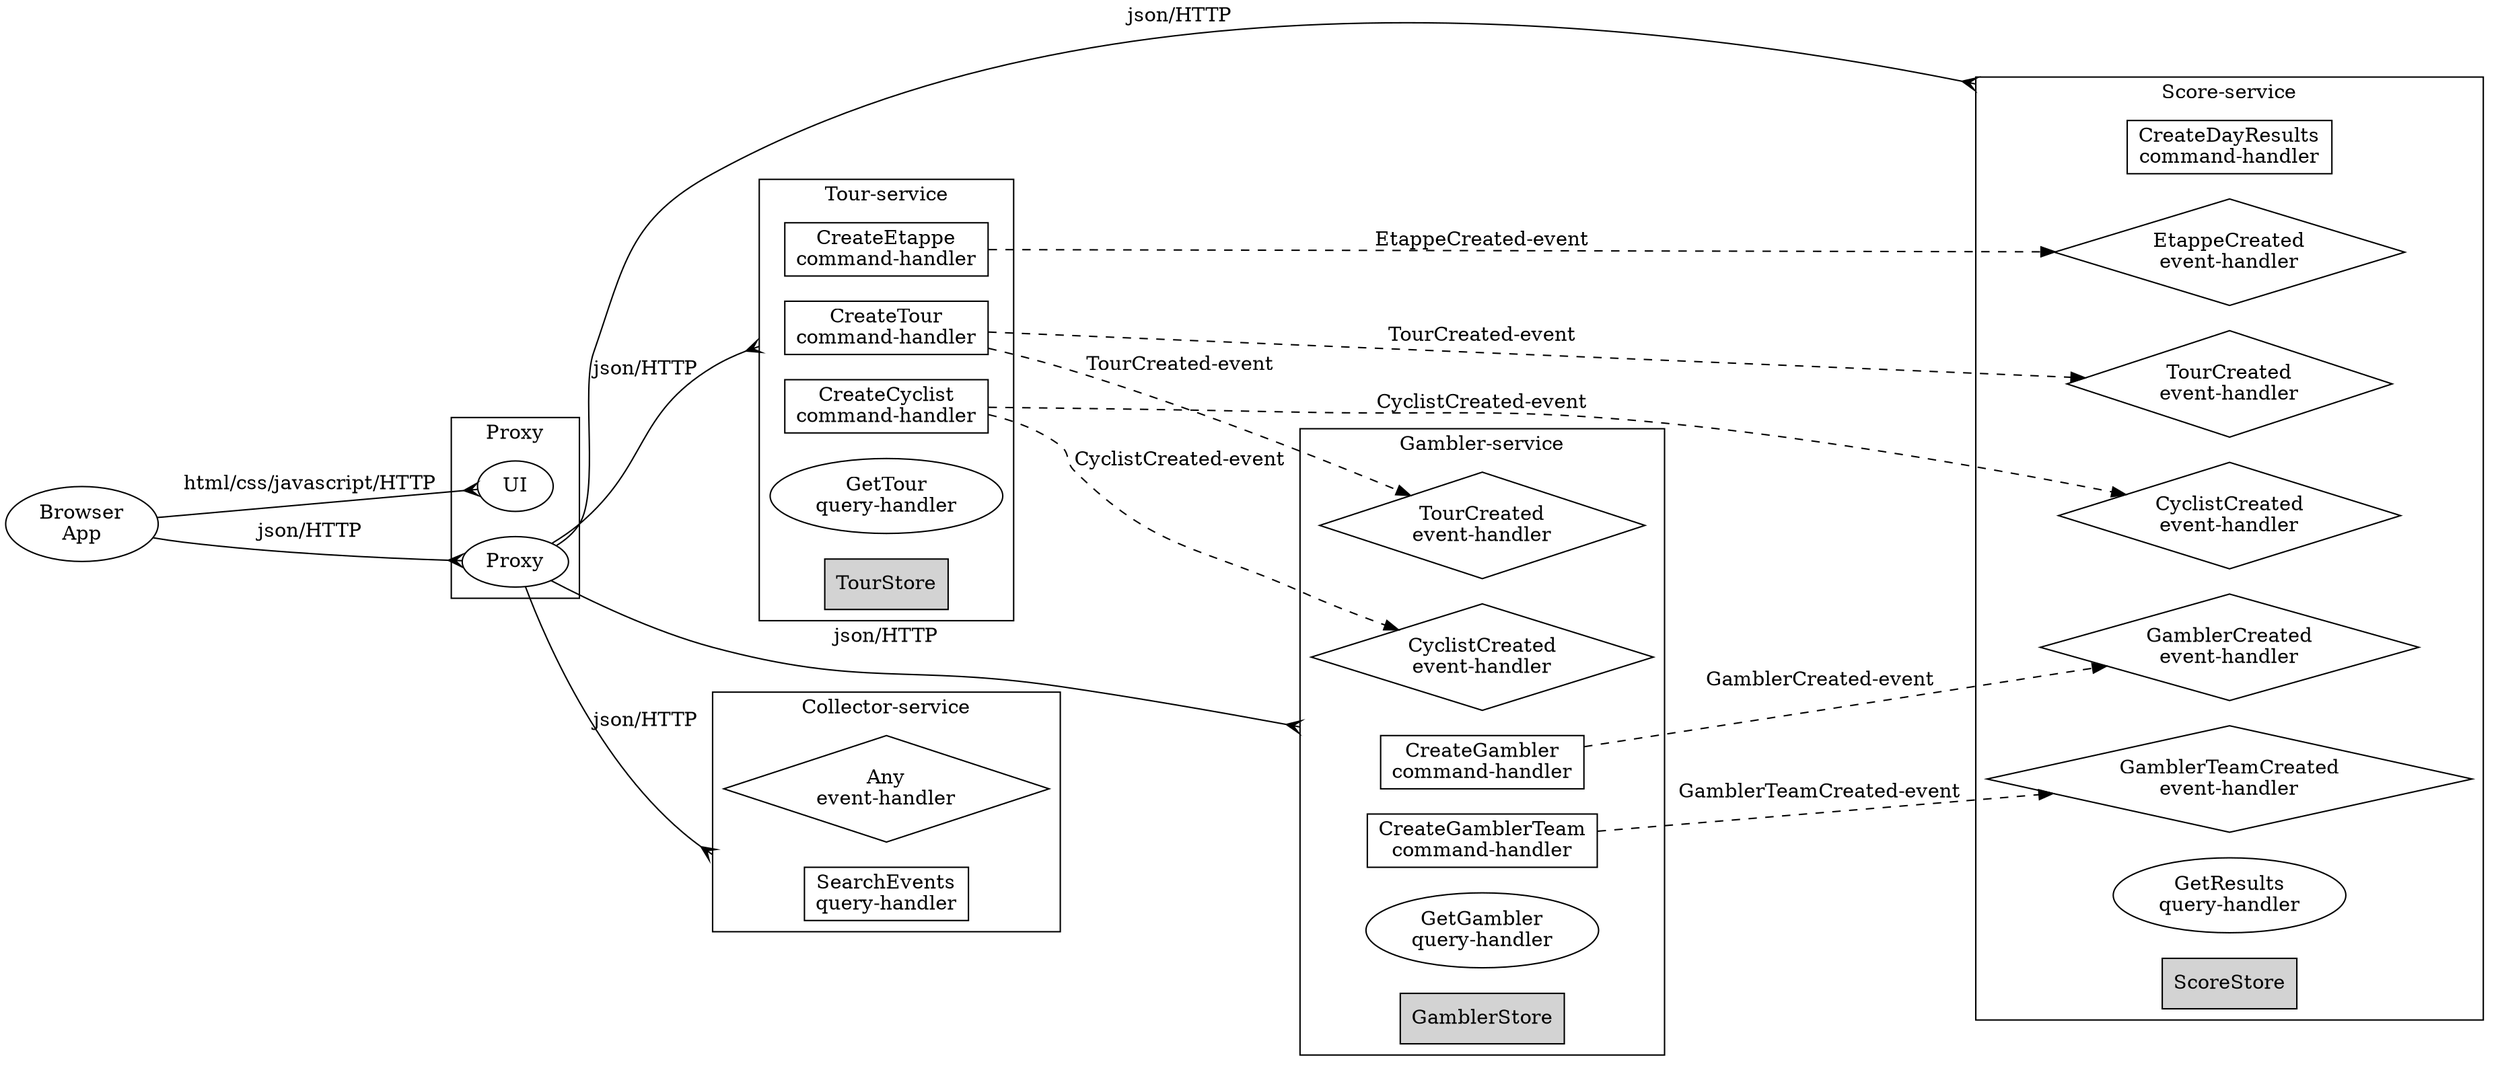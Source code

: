// Generated automatically by microgen: do not edit manually

digraph G {
    graph [compound=true, rankdir=LR];

	subgraph clusterproxy {
        label="Proxy";
        "UI";
        "Proxy";
    }

// services

	subgraph clustertour {
		
		label="Tour-service";
		// events
		
		// commands
		
			 
				"TourCreateTour"  [label="CreateTour\ncommand-handler", shape=box];
			
		
			 
				"TourCreateCyclist"  [label="CreateCyclist\ncommand-handler", shape=box];
			
		
			 
				"TourCreateEtappe"  [label="CreateEtappe\ncommand-handler", shape=box];
			
		
			
			    "TourGetTour"  [label="GetTour\nquery-handler"];
			
		
		"TourStore" [shape=box, style=filled];
	}

	subgraph clustergambler {
		
		label="Gambler-service";
		// events
		
			"GamblerTourCreated" [label="TourCreated\nevent-handler", shape=diamond];
		
			"GamblerCyclistCreated" [label="CyclistCreated\nevent-handler", shape=diamond];
		
		// commands
		
			 
				"GamblerCreateGambler"  [label="CreateGambler\ncommand-handler", shape=box];
			
		
			 
				"GamblerCreateGamblerTeam"  [label="CreateGamblerTeam\ncommand-handler", shape=box];
			
		
			
			    "GamblerGetGambler"  [label="GetGambler\nquery-handler"];
			
		
		"GamblerStore" [shape=box, style=filled];
	}

	subgraph clusterscore {
		
		label="Score-service";
		// events
		
			"ScoreTourCreated" [label="TourCreated\nevent-handler", shape=diamond];
		
			"ScoreEtappeCreated" [label="EtappeCreated\nevent-handler", shape=diamond];
		
			"ScoreCyclistCreated" [label="CyclistCreated\nevent-handler", shape=diamond];
		
			"ScoreGamblerCreated" [label="GamblerCreated\nevent-handler", shape=diamond];
		
			"ScoreGamblerTeamCreated" [label="GamblerTeamCreated\nevent-handler", shape=diamond];
		
		// commands
		
			 
				"ScoreCreateDayResults"  [label="CreateDayResults\ncommand-handler", shape=box];
			
		
			
			    "ScoreGetResults"  [label="GetResults\nquery-handler"];
			
		
		"ScoreStore" [shape=box, style=filled];
	}


	subgraph clustercollector {
		label="Collector-service";
		
		"Any" [label="Any\nevent-handler", shape=diamond];
		"CollectorSearchEvents"  [label="SearchEvents\nquery-handler", shape=box];
    }

	// edges
	"Browser\nApp" -> "UI" [label="html/css/javascript/HTTP",arrowhead=crow];
	"Browser\nApp" -> "Proxy" [label="json/HTTP",arrowhead=crow];
	

	"Proxy" -> "TourCreateTour" [label="json/HTTP", lhead=clustertour, arrowhead=crow];

	"Proxy" -> "GamblerCreateGambler" [label="json/HTTP", lhead=clustergambler, arrowhead=crow];

	"Proxy" -> "ScoreCreateDayResults" [label="json/HTTP", lhead=clusterscore, arrowhead=crow];

	"Proxy" -> "CollectorSearchEvents" [label="json/HTTP", lhead=clustercollector, arrowhead=crow];


	"TourCreateTour" -> "GamblerTourCreated" [label="TourCreated-event", style=dashed];
	"TourCreateTour" -> "ScoreTourCreated" [label="TourCreated-event", style=dashed];
	"TourCreateCyclist" -> "GamblerCyclistCreated" [label="CyclistCreated-event", style=dashed];
	"TourCreateCyclist" -> "ScoreCyclistCreated" [label="CyclistCreated-event", style=dashed];
	"TourCreateEtappe" -> "ScoreEtappeCreated" [label="EtappeCreated-event", style=dashed];
	"GamblerCreateGambler" -> "ScoreGamblerCreated" [label="GamblerCreated-event", style=dashed];
	"GamblerCreateGamblerTeam" -> "ScoreGamblerTeamCreated" [label="GamblerTeamCreated-event", style=dashed];


}
